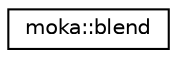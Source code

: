 digraph "Graphical Class Hierarchy"
{
 // LATEX_PDF_SIZE
  edge [fontname="Helvetica",fontsize="10",labelfontname="Helvetica",labelfontsize="10"];
  node [fontname="Helvetica",fontsize="10",shape=record];
  rankdir="LR";
  Node0 [label="moka::blend",height=0.2,width=0.4,color="black", fillcolor="white", style="filled",URL="$structmoka_1_1blend.html",tooltip="Blend settings to use with a material."];
}

